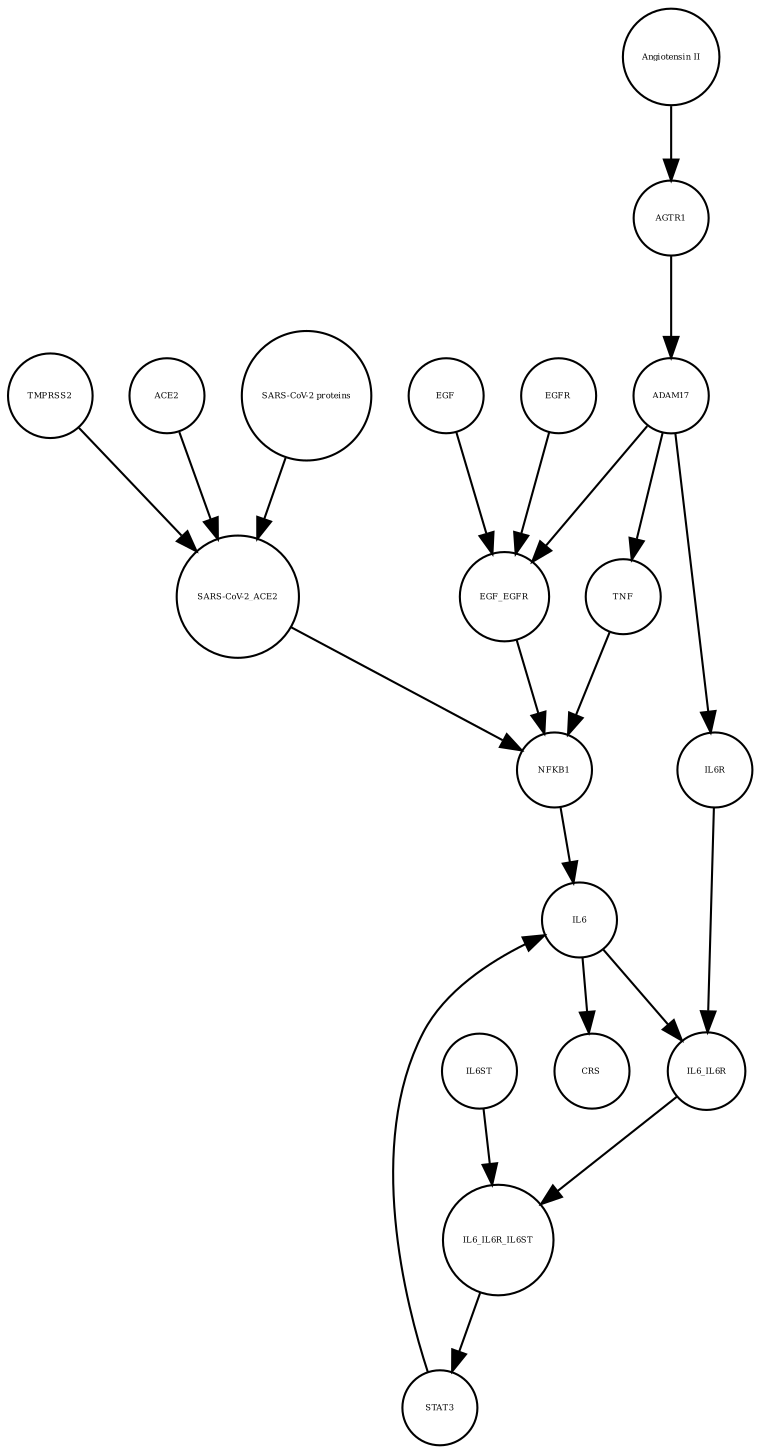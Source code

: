 strict digraph  {
IL6 [annotation="", bipartite=0, cls=macromolecule, fontsize=4, label=IL6, shape=circle];
CRS [annotation="", bipartite=0, cls=phenotype, fontsize=4, label=CRS, shape=circle];
"SARS-CoV-2_ACE2" [annotation="", bipartite=0, cls=complex, fontsize=4, label="SARS-CoV-2_ACE2", shape=circle];
IL6_IL6R [annotation="", bipartite=0, cls=complex, fontsize=4, label=IL6_IL6R, shape=circle];
NFKB1 [annotation="", bipartite=0, cls=macromolecule, fontsize=4, label=NFKB1, shape=circle];
IL6ST [annotation="", bipartite=0, cls=macromolecule, fontsize=4, label=IL6ST, shape=circle];
AGTR1 [annotation="", bipartite=0, cls=macromolecule, fontsize=4, label=AGTR1, shape=circle];
IL6_IL6R_IL6ST [annotation="", bipartite=0, cls=complex, fontsize=4, label=IL6_IL6R_IL6ST, shape=circle];
TMPRSS2 [annotation="", bipartite=0, cls=macromolecule, fontsize=4, label=TMPRSS2, shape=circle];
STAT3 [annotation="", bipartite=0, cls=macromolecule, fontsize=4, label=STAT3, shape=circle];
EGF [annotation="", bipartite=0, cls=macromolecule, fontsize=4, label=EGF, shape=circle];
EGF_EGFR [annotation="", bipartite=0, cls=complex, fontsize=4, label=EGF_EGFR, shape=circle];
EGFR [annotation="", bipartite=0, cls=macromolecule, fontsize=4, label=EGFR, shape=circle];
"Angiotensin II" [annotation="", bipartite=0, cls="simple chemical", fontsize=4, label="Angiotensin II", shape=circle];
TNF [annotation="", bipartite=0, cls=macromolecule, fontsize=4, label=TNF, shape=circle];
ADAM17 [annotation="", bipartite=0, cls=macromolecule, fontsize=4, label=ADAM17, shape=circle];
ACE2 [annotation="", bipartite=0, cls=macromolecule, fontsize=4, label=ACE2, shape=circle];
"SARS-CoV-2 proteins" [annotation="", bipartite=0, cls=macromolecule, fontsize=4, label="SARS-CoV-2 proteins", shape=circle];
IL6R [annotation="", bipartite=0, cls=macromolecule, fontsize=4, label=IL6R, shape=circle];
IL6 -> CRS  [annotation="", interaction_type=stimulation];
IL6 -> IL6_IL6R  [annotation="", interaction_type=production];
"SARS-CoV-2_ACE2" -> NFKB1  [annotation="", interaction_type=stimulation];
IL6_IL6R -> IL6_IL6R_IL6ST  [annotation="", interaction_type=production];
NFKB1 -> IL6  [annotation="", interaction_type=stimulation];
IL6ST -> IL6_IL6R_IL6ST  [annotation="", interaction_type=production];
AGTR1 -> ADAM17  [annotation="", interaction_type=catalysis];
IL6_IL6R_IL6ST -> STAT3  [annotation="", interaction_type=catalysis];
TMPRSS2 -> "SARS-CoV-2_ACE2"  [annotation="", interaction_type=production];
STAT3 -> IL6  [annotation="", interaction_type=stimulation];
EGF -> EGF_EGFR  [annotation="", interaction_type=production];
EGF_EGFR -> NFKB1  [annotation="", interaction_type=stimulation];
EGFR -> EGF_EGFR  [annotation="", interaction_type=production];
"Angiotensin II" -> AGTR1  [annotation="", interaction_type=catalysis];
TNF -> NFKB1  [annotation="", interaction_type=stimulation];
ADAM17 -> TNF  [annotation="", interaction_type=catalysis];
ADAM17 -> EGF_EGFR  [annotation="", interaction_type=stimulation];
ADAM17 -> IL6R  [annotation="", interaction_type=catalysis];
ACE2 -> "SARS-CoV-2_ACE2"  [annotation="", interaction_type=production];
"SARS-CoV-2 proteins" -> "SARS-CoV-2_ACE2"  [annotation="", interaction_type=production];
IL6R -> IL6_IL6R  [annotation="", interaction_type=production];
}
